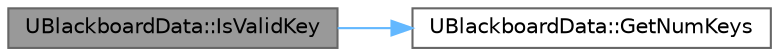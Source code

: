 digraph "UBlackboardData::IsValidKey"
{
 // INTERACTIVE_SVG=YES
 // LATEX_PDF_SIZE
  bgcolor="transparent";
  edge [fontname=Helvetica,fontsize=10,labelfontname=Helvetica,labelfontsize=10];
  node [fontname=Helvetica,fontsize=10,shape=box,height=0.2,width=0.4];
  rankdir="LR";
  Node1 [id="Node000001",label="UBlackboardData::IsValidKey",height=0.2,width=0.4,color="gray40", fillcolor="grey60", style="filled", fontcolor="black",tooltip=" "];
  Node1 -> Node2 [id="edge1_Node000001_Node000002",color="steelblue1",style="solid",tooltip=" "];
  Node2 [id="Node000002",label="UBlackboardData::GetNumKeys",height=0.2,width=0.4,color="grey40", fillcolor="white", style="filled",URL="$d1/d2f/classUBlackboardData.html#abb0e4f85477fffd04affbac541a4ffa3",tooltip=" "];
}
